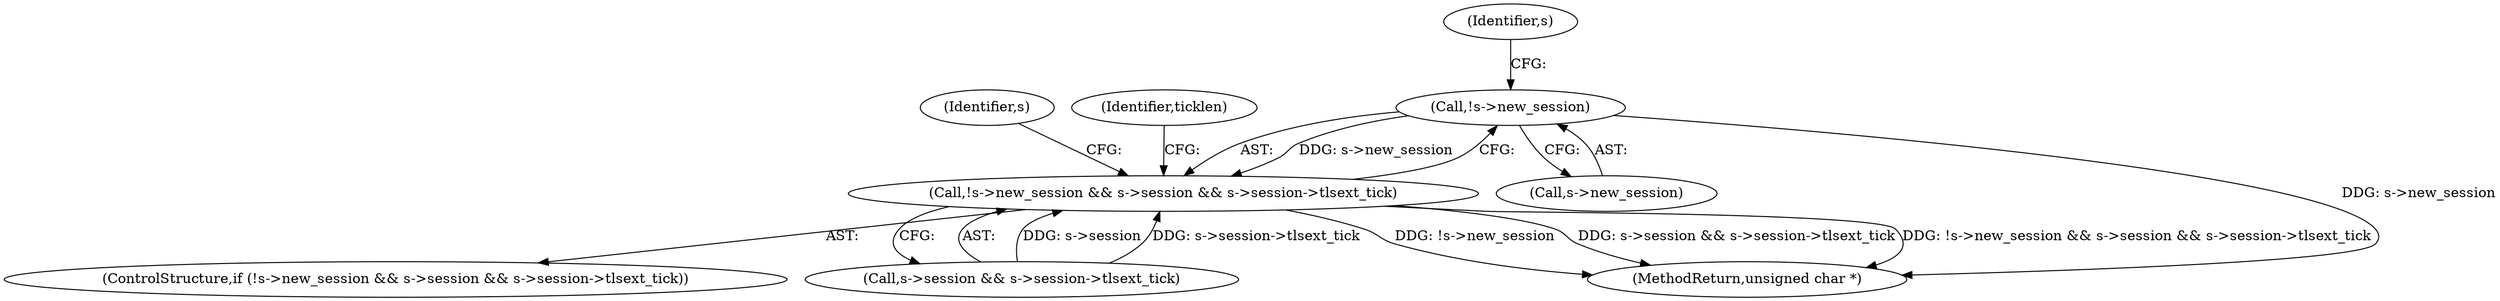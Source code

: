 digraph "0_openssl_2b0532f3984324ebe1236a63d15893792384328d@pointer" {
"1000509" [label="(Call,!s->new_session)"];
"1000508" [label="(Call,!s->new_session && s->session && s->session->tlsext_tick)"];
"1000508" [label="(Call,!s->new_session && s->session && s->session->tlsext_tick)"];
"1000513" [label="(Call,s->session && s->session->tlsext_tick)"];
"1000533" [label="(Identifier,s)"];
"1000510" [label="(Call,s->new_session)"];
"1000507" [label="(ControlStructure,if (!s->new_session && s->session && s->session->tlsext_tick))"];
"1000515" [label="(Identifier,s)"];
"1000523" [label="(Identifier,ticklen)"];
"1000509" [label="(Call,!s->new_session)"];
"1001115" [label="(MethodReturn,unsigned char *)"];
"1000509" -> "1000508"  [label="AST: "];
"1000509" -> "1000510"  [label="CFG: "];
"1000510" -> "1000509"  [label="AST: "];
"1000515" -> "1000509"  [label="CFG: "];
"1000508" -> "1000509"  [label="CFG: "];
"1000509" -> "1001115"  [label="DDG: s->new_session"];
"1000509" -> "1000508"  [label="DDG: s->new_session"];
"1000508" -> "1000507"  [label="AST: "];
"1000508" -> "1000513"  [label="CFG: "];
"1000513" -> "1000508"  [label="AST: "];
"1000523" -> "1000508"  [label="CFG: "];
"1000533" -> "1000508"  [label="CFG: "];
"1000508" -> "1001115"  [label="DDG: !s->new_session"];
"1000508" -> "1001115"  [label="DDG: s->session && s->session->tlsext_tick"];
"1000508" -> "1001115"  [label="DDG: !s->new_session && s->session && s->session->tlsext_tick"];
"1000513" -> "1000508"  [label="DDG: s->session"];
"1000513" -> "1000508"  [label="DDG: s->session->tlsext_tick"];
}
